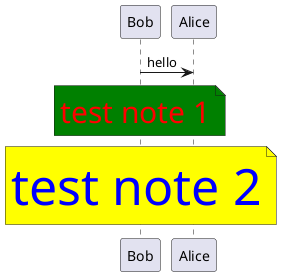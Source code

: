 {
  "sha1": "oxl1vnox2l223cmrkcmarvu2y63cgvb",
  "insertion": {
    "when": "2024-06-04T17:28:40.398Z",
    "url": "https://github.com/plantuml/plantuml/issues/255",
    "user": "plantuml@gmail.com"
  }
}
@startuml
<style>
</style>
skinparam NoteBackgroundColor green
skinparam NoteFontColor red
skinparam NoteFontSize 30
skinparam NoteBackgroundColor<<test>> yellow
skinparam NoteFontColor<<test>> blue
skinparam NoteFontSize<<test>> 50

Bob -> Alice : hello
note over Bob: test note 1
note<<test>> over Bob: test note 2
@enduml
